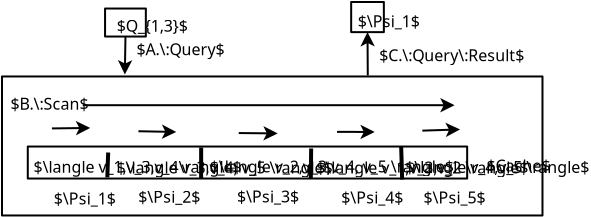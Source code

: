 <?xml version="1.0" encoding="UTF-8"?>
<dia:diagram xmlns:dia="http://www.lysator.liu.se/~alla/dia/">
  <dia:layer name="Background" visible="true">
    <dia:object type="Standard - Box" version="0" id="O0">
      <dia:attribute name="obj_pos">
        <dia:point val="8.67,40.763"/>
      </dia:attribute>
      <dia:attribute name="obj_bb">
        <dia:rectangle val="8.62,40.712;35.744,47.763"/>
      </dia:attribute>
      <dia:attribute name="elem_corner">
        <dia:point val="8.67,40.763"/>
      </dia:attribute>
      <dia:attribute name="elem_width">
        <dia:real val="27.024"/>
      </dia:attribute>
      <dia:attribute name="elem_height">
        <dia:real val="6.95"/>
      </dia:attribute>
      <dia:attribute name="show_background">
        <dia:boolean val="false"/>
      </dia:attribute>
      <dia:attribute name="corner_radius">
        <dia:real val="1.175e-38"/>
      </dia:attribute>
    </dia:object>
    <dia:object type="Standard - Box" version="0" id="O1">
      <dia:attribute name="obj_pos">
        <dia:point val="9.959,44.265"/>
      </dia:attribute>
      <dia:attribute name="obj_bb">
        <dia:rectangle val="9.909,44.215;31.978,45.917"/>
      </dia:attribute>
      <dia:attribute name="elem_corner">
        <dia:point val="9.959,44.265"/>
      </dia:attribute>
      <dia:attribute name="elem_width">
        <dia:real val="21.969"/>
      </dia:attribute>
      <dia:attribute name="elem_height">
        <dia:real val="1.602"/>
      </dia:attribute>
      <dia:attribute name="show_background">
        <dia:boolean val="false"/>
      </dia:attribute>
      <dia:attribute name="corner_radius">
        <dia:real val="1.175e-38"/>
      </dia:attribute>
    </dia:object>
    <dia:object type="Standard - Text" version="1" id="O2">
      <dia:attribute name="obj_pos">
        <dia:point val="15.499,45.264"/>
      </dia:attribute>
      <dia:attribute name="obj_bb">
        <dia:rectangle val="10.271,44.677;20.728,45.85"/>
      </dia:attribute>
      <dia:attribute name="text">
        <dia:composite type="text">
          <dia:attribute name="string">
            <dia:string>#$\langle v_1,v_3,v_4\rangle$#</dia:string>
          </dia:attribute>
          <dia:attribute name="font">
            <dia:font family="sans" style="0" name="Helvetica"/>
          </dia:attribute>
          <dia:attribute name="height">
            <dia:real val="1"/>
          </dia:attribute>
          <dia:attribute name="pos">
            <dia:point val="15.499,45.355"/>
          </dia:attribute>
          <dia:attribute name="color">
            <dia:color val="#000000"/>
          </dia:attribute>
          <dia:attribute name="alignment">
            <dia:enum val="1"/>
          </dia:attribute>
        </dia:composite>
      </dia:attribute>
      <dia:attribute name="valign">
        <dia:enum val="2"/>
      </dia:attribute>
    </dia:object>
    <dia:object type="Standard - Line" version="0" id="O3">
      <dia:attribute name="obj_pos">
        <dia:point val="13.978,44.565"/>
      </dia:attribute>
      <dia:attribute name="obj_bb">
        <dia:rectangle val="13.832,44.462;14.082,45.915"/>
      </dia:attribute>
      <dia:attribute name="conn_endpoints">
        <dia:point val="13.978,44.565"/>
        <dia:point val="13.936,45.811"/>
      </dia:attribute>
      <dia:attribute name="numcp">
        <dia:int val="1"/>
      </dia:attribute>
      <dia:attribute name="line_width">
        <dia:real val="0.2"/>
      </dia:attribute>
    </dia:object>
    <dia:object type="Standard - Line" version="0" id="O4">
      <dia:attribute name="obj_pos">
        <dia:point val="18.628,44.315"/>
      </dia:attribute>
      <dia:attribute name="obj_bb">
        <dia:rectangle val="18.526,44.215;18.728,45.974"/>
      </dia:attribute>
      <dia:attribute name="conn_endpoints">
        <dia:point val="18.628,44.315"/>
        <dia:point val="18.626,45.874"/>
      </dia:attribute>
      <dia:attribute name="numcp">
        <dia:int val="1"/>
      </dia:attribute>
      <dia:attribute name="line_width">
        <dia:real val="0.2"/>
      </dia:attribute>
    </dia:object>
    <dia:object type="Standard - Line" version="0" id="O5">
      <dia:attribute name="obj_pos">
        <dia:point val="24.128,44.365"/>
      </dia:attribute>
      <dia:attribute name="obj_bb">
        <dia:rectangle val="24.008,44.264;24.229,45.969"/>
      </dia:attribute>
      <dia:attribute name="conn_endpoints">
        <dia:point val="24.128,44.365"/>
        <dia:point val="24.11,45.868"/>
      </dia:attribute>
      <dia:attribute name="numcp">
        <dia:int val="1"/>
      </dia:attribute>
      <dia:attribute name="line_width">
        <dia:real val="0.2"/>
      </dia:attribute>
    </dia:object>
    <dia:object type="Standard - Line" version="0" id="O6">
      <dia:attribute name="obj_pos">
        <dia:point val="28.628,44.265"/>
      </dia:attribute>
      <dia:attribute name="obj_bb">
        <dia:rectangle val="28.525,44.162;28.781,46.021"/>
      </dia:attribute>
      <dia:attribute name="conn_endpoints">
        <dia:point val="28.628,44.265"/>
        <dia:point val="28.678,45.918"/>
      </dia:attribute>
      <dia:attribute name="numcp">
        <dia:int val="1"/>
      </dia:attribute>
      <dia:attribute name="line_width">
        <dia:real val="0.2"/>
      </dia:attribute>
    </dia:object>
    <dia:object type="Standard - Text" version="1" id="O7">
      <dia:attribute name="obj_pos">
        <dia:point val="12.812,46.85"/>
      </dia:attribute>
      <dia:attribute name="obj_bb">
        <dia:rectangle val="11.304,46.264;14.319,47.436"/>
      </dia:attribute>
      <dia:attribute name="text">
        <dia:composite type="text">
          <dia:attribute name="string">
            <dia:string>#$\Psi_1$#</dia:string>
          </dia:attribute>
          <dia:attribute name="font">
            <dia:font family="sans" style="0" name="Helvetica"/>
          </dia:attribute>
          <dia:attribute name="height">
            <dia:real val="1"/>
          </dia:attribute>
          <dia:attribute name="pos">
            <dia:point val="12.812,46.941"/>
          </dia:attribute>
          <dia:attribute name="color">
            <dia:color val="#000000"/>
          </dia:attribute>
          <dia:attribute name="alignment">
            <dia:enum val="1"/>
          </dia:attribute>
        </dia:composite>
      </dia:attribute>
      <dia:attribute name="valign">
        <dia:enum val="2"/>
      </dia:attribute>
    </dia:object>
    <dia:object type="Standard - Text" version="1" id="O8">
      <dia:attribute name="obj_pos">
        <dia:point val="27.531,40.004"/>
      </dia:attribute>
      <dia:attribute name="obj_bb">
        <dia:rectangle val="27.531,39.326;34.658,40.498"/>
      </dia:attribute>
      <dia:attribute name="text">
        <dia:composite type="text">
          <dia:attribute name="string">
            <dia:string>#$C.\:Query\:Result$#</dia:string>
          </dia:attribute>
          <dia:attribute name="font">
            <dia:font family="sans" style="0" name="Helvetica"/>
          </dia:attribute>
          <dia:attribute name="height">
            <dia:real val="1"/>
          </dia:attribute>
          <dia:attribute name="pos">
            <dia:point val="27.531,40.004"/>
          </dia:attribute>
          <dia:attribute name="color">
            <dia:color val="#000000"/>
          </dia:attribute>
          <dia:attribute name="alignment">
            <dia:enum val="0"/>
          </dia:attribute>
        </dia:composite>
      </dia:attribute>
      <dia:attribute name="valign">
        <dia:enum val="3"/>
      </dia:attribute>
    </dia:object>
    <dia:object type="Standard - Box" version="0" id="O9">
      <dia:attribute name="obj_pos">
        <dia:point val="26.128,37.04"/>
      </dia:attribute>
      <dia:attribute name="obj_bb">
        <dia:rectangle val="26.078,36.99;27.812,38.595"/>
      </dia:attribute>
      <dia:attribute name="elem_corner">
        <dia:point val="26.128,37.04"/>
      </dia:attribute>
      <dia:attribute name="elem_width">
        <dia:real val="1.635"/>
      </dia:attribute>
      <dia:attribute name="elem_height">
        <dia:real val="1.505"/>
      </dia:attribute>
      <dia:attribute name="show_background">
        <dia:boolean val="false"/>
      </dia:attribute>
      <dia:attribute name="corner_radius">
        <dia:real val="1.175e-38"/>
      </dia:attribute>
    </dia:object>
    <dia:object type="Standard - Text" version="1" id="O10">
      <dia:attribute name="obj_pos">
        <dia:point val="28.003,37.99"/>
      </dia:attribute>
      <dia:attribute name="obj_bb">
        <dia:rectangle val="26.496,37.404;29.511,38.576"/>
      </dia:attribute>
      <dia:attribute name="text">
        <dia:composite type="text">
          <dia:attribute name="string">
            <dia:string>#$\Psi_1$#</dia:string>
          </dia:attribute>
          <dia:attribute name="font">
            <dia:font family="sans" style="0" name="Helvetica"/>
          </dia:attribute>
          <dia:attribute name="height">
            <dia:real val="1"/>
          </dia:attribute>
          <dia:attribute name="pos">
            <dia:point val="28.003,38.081"/>
          </dia:attribute>
          <dia:attribute name="color">
            <dia:color val="#000000"/>
          </dia:attribute>
          <dia:attribute name="alignment">
            <dia:enum val="1"/>
          </dia:attribute>
        </dia:composite>
      </dia:attribute>
      <dia:attribute name="valign">
        <dia:enum val="2"/>
      </dia:attribute>
    </dia:object>
    <dia:object type="Standard - Line" version="0" id="O11">
      <dia:attribute name="obj_pos">
        <dia:point val="26.945,38.545"/>
      </dia:attribute>
      <dia:attribute name="obj_bb">
        <dia:rectangle val="26.445,38.492;27.445,40.76"/>
      </dia:attribute>
      <dia:attribute name="conn_endpoints">
        <dia:point val="26.945,38.545"/>
        <dia:point val="26.959,40.71"/>
      </dia:attribute>
      <dia:attribute name="numcp">
        <dia:int val="1"/>
      </dia:attribute>
      <dia:attribute name="start_arrow">
        <dia:enum val="22"/>
      </dia:attribute>
      <dia:attribute name="start_arrow_length">
        <dia:real val="0.5"/>
      </dia:attribute>
      <dia:attribute name="start_arrow_width">
        <dia:real val="0.5"/>
      </dia:attribute>
      <dia:connections>
        <dia:connection handle="0" to="O9" connection="6"/>
      </dia:connections>
    </dia:object>
    <dia:object type="Standard - Text" version="1" id="O12">
      <dia:attribute name="obj_pos">
        <dia:point val="19.792,45.301"/>
      </dia:attribute>
      <dia:attribute name="obj_bb">
        <dia:rectangle val="14.331,44.715;25.253,45.888"/>
      </dia:attribute>
      <dia:attribute name="text">
        <dia:composite type="text">
          <dia:attribute name="string">
            <dia:string>#$\langle v_3,v_4, v_5 \rangle$#</dia:string>
          </dia:attribute>
          <dia:attribute name="font">
            <dia:font family="sans" style="0" name="Helvetica"/>
          </dia:attribute>
          <dia:attribute name="height">
            <dia:real val="1"/>
          </dia:attribute>
          <dia:attribute name="pos">
            <dia:point val="19.792,45.392"/>
          </dia:attribute>
          <dia:attribute name="color">
            <dia:color val="#000000"/>
          </dia:attribute>
          <dia:attribute name="alignment">
            <dia:enum val="1"/>
          </dia:attribute>
        </dia:composite>
      </dia:attribute>
      <dia:attribute name="valign">
        <dia:enum val="2"/>
      </dia:attribute>
    </dia:object>
    <dia:object type="Standard - Text" version="1" id="O13">
      <dia:attribute name="obj_pos">
        <dia:point val="29.677,45.301"/>
      </dia:attribute>
      <dia:attribute name="obj_bb">
        <dia:rectangle val="24.332,44.715;35.022,45.888"/>
      </dia:attribute>
      <dia:attribute name="text">
        <dia:composite type="text">
          <dia:attribute name="string">
            <dia:string>#$\langle v_1,v_3,v_2 \rangle$#</dia:string>
          </dia:attribute>
          <dia:attribute name="font">
            <dia:font family="sans" style="0" name="Helvetica"/>
          </dia:attribute>
          <dia:attribute name="height">
            <dia:real val="1"/>
          </dia:attribute>
          <dia:attribute name="pos">
            <dia:point val="29.677,45.392"/>
          </dia:attribute>
          <dia:attribute name="color">
            <dia:color val="#000000"/>
          </dia:attribute>
          <dia:attribute name="alignment">
            <dia:enum val="1"/>
          </dia:attribute>
        </dia:composite>
      </dia:attribute>
      <dia:attribute name="valign">
        <dia:enum val="2"/>
      </dia:attribute>
    </dia:object>
    <dia:object type="Standard - Text" version="1" id="O14">
      <dia:attribute name="obj_pos">
        <dia:point val="25.162,45.251"/>
      </dia:attribute>
      <dia:attribute name="obj_bb">
        <dia:rectangle val="18.953,44.665;31.371,45.838"/>
      </dia:attribute>
      <dia:attribute name="text">
        <dia:composite type="text">
          <dia:attribute name="string">
            <dia:string>#$\langle v_2,v_3,v_4, v_5 \rangle$#</dia:string>
          </dia:attribute>
          <dia:attribute name="font">
            <dia:font family="sans" style="0" name="Helvetica"/>
          </dia:attribute>
          <dia:attribute name="height">
            <dia:real val="1"/>
          </dia:attribute>
          <dia:attribute name="pos">
            <dia:point val="25.162,45.343"/>
          </dia:attribute>
          <dia:attribute name="color">
            <dia:color val="#000000"/>
          </dia:attribute>
          <dia:attribute name="alignment">
            <dia:enum val="1"/>
          </dia:attribute>
        </dia:composite>
      </dia:attribute>
      <dia:attribute name="valign">
        <dia:enum val="2"/>
      </dia:attribute>
    </dia:object>
    <dia:object type="Standard - Text" version="1" id="O15">
      <dia:attribute name="obj_pos">
        <dia:point val="33.433,45.276"/>
      </dia:attribute>
      <dia:attribute name="obj_bb">
        <dia:rectangle val="28.836,44.69;38.031,45.862"/>
      </dia:attribute>
      <dia:attribute name="text">
        <dia:composite type="text">
          <dia:attribute name="string">
            <dia:string>#$\langle v_4,v_5 \rangle$#</dia:string>
          </dia:attribute>
          <dia:attribute name="font">
            <dia:font family="sans" style="0" name="Helvetica"/>
          </dia:attribute>
          <dia:attribute name="height">
            <dia:real val="1"/>
          </dia:attribute>
          <dia:attribute name="pos">
            <dia:point val="33.433,45.368"/>
          </dia:attribute>
          <dia:attribute name="color">
            <dia:color val="#000000"/>
          </dia:attribute>
          <dia:attribute name="alignment">
            <dia:enum val="1"/>
          </dia:attribute>
        </dia:composite>
      </dia:attribute>
      <dia:attribute name="valign">
        <dia:enum val="2"/>
      </dia:attribute>
    </dia:object>
    <dia:object type="Standard - Text" version="1" id="O16">
      <dia:attribute name="obj_pos">
        <dia:point val="17.028,46.765"/>
      </dia:attribute>
      <dia:attribute name="obj_bb">
        <dia:rectangle val="15.521,46.179;18.536,47.351"/>
      </dia:attribute>
      <dia:attribute name="text">
        <dia:composite type="text">
          <dia:attribute name="string">
            <dia:string>#$\Psi_2$#</dia:string>
          </dia:attribute>
          <dia:attribute name="font">
            <dia:font family="sans" style="0" name="Helvetica"/>
          </dia:attribute>
          <dia:attribute name="height">
            <dia:real val="1"/>
          </dia:attribute>
          <dia:attribute name="pos">
            <dia:point val="17.028,46.856"/>
          </dia:attribute>
          <dia:attribute name="color">
            <dia:color val="#000000"/>
          </dia:attribute>
          <dia:attribute name="alignment">
            <dia:enum val="1"/>
          </dia:attribute>
        </dia:composite>
      </dia:attribute>
      <dia:attribute name="valign">
        <dia:enum val="2"/>
      </dia:attribute>
    </dia:object>
    <dia:object type="Standard - Text" version="1" id="O17">
      <dia:attribute name="obj_pos">
        <dia:point val="27.179,46.801"/>
      </dia:attribute>
      <dia:attribute name="obj_bb">
        <dia:rectangle val="25.672,46.215;28.687,47.388"/>
      </dia:attribute>
      <dia:attribute name="text">
        <dia:composite type="text">
          <dia:attribute name="string">
            <dia:string>#$\Psi_4$#</dia:string>
          </dia:attribute>
          <dia:attribute name="font">
            <dia:font family="sans" style="0" name="Helvetica"/>
          </dia:attribute>
          <dia:attribute name="height">
            <dia:real val="1"/>
          </dia:attribute>
          <dia:attribute name="pos">
            <dia:point val="27.179,46.892"/>
          </dia:attribute>
          <dia:attribute name="color">
            <dia:color val="#000000"/>
          </dia:attribute>
          <dia:attribute name="alignment">
            <dia:enum val="1"/>
          </dia:attribute>
        </dia:composite>
      </dia:attribute>
      <dia:attribute name="valign">
        <dia:enum val="2"/>
      </dia:attribute>
    </dia:object>
    <dia:object type="Standard - Text" version="1" id="O18">
      <dia:attribute name="obj_pos">
        <dia:point val="21.964,46.751"/>
      </dia:attribute>
      <dia:attribute name="obj_bb">
        <dia:rectangle val="20.457,46.165;23.472,47.338"/>
      </dia:attribute>
      <dia:attribute name="text">
        <dia:composite type="text">
          <dia:attribute name="string">
            <dia:string>#$\Psi_3$#</dia:string>
          </dia:attribute>
          <dia:attribute name="font">
            <dia:font family="sans" style="0" name="Helvetica"/>
          </dia:attribute>
          <dia:attribute name="height">
            <dia:real val="1"/>
          </dia:attribute>
          <dia:attribute name="pos">
            <dia:point val="21.964,46.843"/>
          </dia:attribute>
          <dia:attribute name="color">
            <dia:color val="#000000"/>
          </dia:attribute>
          <dia:attribute name="alignment">
            <dia:enum val="1"/>
          </dia:attribute>
        </dia:composite>
      </dia:attribute>
      <dia:attribute name="valign">
        <dia:enum val="2"/>
      </dia:attribute>
    </dia:object>
    <dia:object type="Standard - Text" version="1" id="O19">
      <dia:attribute name="obj_pos">
        <dia:point val="31.299,46.801"/>
      </dia:attribute>
      <dia:attribute name="obj_bb">
        <dia:rectangle val="29.792,46.215;32.807,47.388"/>
      </dia:attribute>
      <dia:attribute name="text">
        <dia:composite type="text">
          <dia:attribute name="string">
            <dia:string>#$\Psi_5$#</dia:string>
          </dia:attribute>
          <dia:attribute name="font">
            <dia:font family="sans" style="0" name="Helvetica"/>
          </dia:attribute>
          <dia:attribute name="height">
            <dia:real val="1"/>
          </dia:attribute>
          <dia:attribute name="pos">
            <dia:point val="31.299,46.892"/>
          </dia:attribute>
          <dia:attribute name="color">
            <dia:color val="#000000"/>
          </dia:attribute>
          <dia:attribute name="alignment">
            <dia:enum val="1"/>
          </dia:attribute>
        </dia:composite>
      </dia:attribute>
      <dia:attribute name="valign">
        <dia:enum val="2"/>
      </dia:attribute>
    </dia:object>
    <dia:object type="Standard - Text" version="1" id="O20">
      <dia:attribute name="obj_pos">
        <dia:point val="15.401,39.699"/>
      </dia:attribute>
      <dia:attribute name="obj_bb">
        <dia:rectangle val="15.401,39.021;19.761,40.194"/>
      </dia:attribute>
      <dia:attribute name="text">
        <dia:composite type="text">
          <dia:attribute name="string">
            <dia:string>#$A.\:Query$#</dia:string>
          </dia:attribute>
          <dia:attribute name="font">
            <dia:font family="sans" style="0" name="Helvetica"/>
          </dia:attribute>
          <dia:attribute name="height">
            <dia:real val="1"/>
          </dia:attribute>
          <dia:attribute name="pos">
            <dia:point val="15.401,39.699"/>
          </dia:attribute>
          <dia:attribute name="color">
            <dia:color val="#000000"/>
          </dia:attribute>
          <dia:attribute name="alignment">
            <dia:enum val="0"/>
          </dia:attribute>
        </dia:composite>
      </dia:attribute>
      <dia:attribute name="valign">
        <dia:enum val="3"/>
      </dia:attribute>
    </dia:object>
    <dia:object type="Standard - Box" version="0" id="O21">
      <dia:attribute name="obj_pos">
        <dia:point val="13.823,37.365"/>
      </dia:attribute>
      <dia:attribute name="obj_bb">
        <dia:rectangle val="13.773,37.315;15.912,38.815"/>
      </dia:attribute>
      <dia:attribute name="elem_corner">
        <dia:point val="13.823,37.365"/>
      </dia:attribute>
      <dia:attribute name="elem_width">
        <dia:real val="2.039"/>
      </dia:attribute>
      <dia:attribute name="elem_height">
        <dia:real val="1.4"/>
      </dia:attribute>
      <dia:attribute name="show_background">
        <dia:boolean val="false"/>
      </dia:attribute>
      <dia:attribute name="corner_radius">
        <dia:real val="1.175e-38"/>
      </dia:attribute>
    </dia:object>
    <dia:object type="Standard - Text" version="1" id="O22">
      <dia:attribute name="obj_pos">
        <dia:point val="16.178,38.212"/>
      </dia:attribute>
      <dia:attribute name="obj_bb">
        <dia:rectangle val="14.197,37.594;18.181,38.831"/>
      </dia:attribute>
      <dia:attribute name="text">
        <dia:composite type="text">
          <dia:attribute name="string">
            <dia:string>#$Q_{1,3}$#</dia:string>
          </dia:attribute>
          <dia:attribute name="font">
            <dia:font family="sans" style="0" name="Helvetica"/>
          </dia:attribute>
          <dia:attribute name="height">
            <dia:real val="1"/>
          </dia:attribute>
          <dia:attribute name="pos">
            <dia:point val="16.178,38.293"/>
          </dia:attribute>
          <dia:attribute name="color">
            <dia:color val="#000000"/>
          </dia:attribute>
          <dia:attribute name="alignment">
            <dia:enum val="1"/>
          </dia:attribute>
        </dia:composite>
      </dia:attribute>
      <dia:attribute name="valign">
        <dia:enum val="2"/>
      </dia:attribute>
    </dia:object>
    <dia:object type="Standard - Line" version="0" id="O23">
      <dia:attribute name="obj_pos">
        <dia:point val="14.843,38.765"/>
      </dia:attribute>
      <dia:attribute name="obj_bb">
        <dia:rectangle val="14.312,38.714;15.313,40.723"/>
      </dia:attribute>
      <dia:attribute name="conn_endpoints">
        <dia:point val="14.843,38.765"/>
        <dia:point val="14.812,40.665"/>
      </dia:attribute>
      <dia:attribute name="numcp">
        <dia:int val="1"/>
      </dia:attribute>
      <dia:attribute name="end_arrow">
        <dia:enum val="22"/>
      </dia:attribute>
      <dia:attribute name="end_arrow_length">
        <dia:real val="0.5"/>
      </dia:attribute>
      <dia:attribute name="end_arrow_width">
        <dia:real val="0.5"/>
      </dia:attribute>
      <dia:connections>
        <dia:connection handle="0" to="O21" connection="6"/>
      </dia:connections>
    </dia:object>
    <dia:object type="Standard - Line" version="0" id="O24">
      <dia:attribute name="obj_pos">
        <dia:point val="11.166,43.361"/>
      </dia:attribute>
      <dia:attribute name="obj_bb">
        <dia:rectangle val="11.116,42.837;13.137,43.838"/>
      </dia:attribute>
      <dia:attribute name="conn_endpoints">
        <dia:point val="11.166,43.361"/>
        <dia:point val="13.081,43.337"/>
      </dia:attribute>
      <dia:attribute name="numcp">
        <dia:int val="1"/>
      </dia:attribute>
      <dia:attribute name="end_arrow">
        <dia:enum val="22"/>
      </dia:attribute>
      <dia:attribute name="end_arrow_length">
        <dia:real val="0.5"/>
      </dia:attribute>
      <dia:attribute name="end_arrow_width">
        <dia:real val="0.5"/>
      </dia:attribute>
    </dia:object>
    <dia:object type="Standard - Line" version="0" id="O25">
      <dia:attribute name="obj_pos">
        <dia:point val="29.687,43.472"/>
      </dia:attribute>
      <dia:attribute name="obj_bb">
        <dia:rectangle val="29.635,42.91;31.637,43.913"/>
      </dia:attribute>
      <dia:attribute name="conn_endpoints">
        <dia:point val="29.687,43.472"/>
        <dia:point val="31.57,43.411"/>
      </dia:attribute>
      <dia:attribute name="numcp">
        <dia:int val="1"/>
      </dia:attribute>
      <dia:attribute name="end_arrow">
        <dia:enum val="22"/>
      </dia:attribute>
      <dia:attribute name="end_arrow_length">
        <dia:real val="0.5"/>
      </dia:attribute>
      <dia:attribute name="end_arrow_width">
        <dia:real val="0.5"/>
      </dia:attribute>
    </dia:object>
    <dia:object type="Standard - Line" version="0" id="O26">
      <dia:attribute name="obj_pos">
        <dia:point val="25.422,43.532"/>
      </dia:attribute>
      <dia:attribute name="obj_bb">
        <dia:rectangle val="25.371,43.037;27.358,44.038"/>
      </dia:attribute>
      <dia:attribute name="conn_endpoints">
        <dia:point val="25.422,43.532"/>
        <dia:point val="27.306,43.538"/>
      </dia:attribute>
      <dia:attribute name="numcp">
        <dia:int val="1"/>
      </dia:attribute>
      <dia:attribute name="end_arrow">
        <dia:enum val="22"/>
      </dia:attribute>
      <dia:attribute name="end_arrow_length">
        <dia:real val="0.5"/>
      </dia:attribute>
      <dia:attribute name="end_arrow_width">
        <dia:real val="0.5"/>
      </dia:attribute>
    </dia:object>
    <dia:object type="Standard - Line" version="0" id="O27">
      <dia:attribute name="obj_pos">
        <dia:point val="20.507,43.592"/>
      </dia:attribute>
      <dia:attribute name="obj_bb">
        <dia:rectangle val="20.456,43.112;22.512,44.113"/>
      </dia:attribute>
      <dia:attribute name="conn_endpoints">
        <dia:point val="20.507,43.592"/>
        <dia:point val="22.456,43.612"/>
      </dia:attribute>
      <dia:attribute name="numcp">
        <dia:int val="1"/>
      </dia:attribute>
      <dia:attribute name="end_arrow">
        <dia:enum val="22"/>
      </dia:attribute>
      <dia:attribute name="end_arrow_length">
        <dia:real val="0.5"/>
      </dia:attribute>
      <dia:attribute name="end_arrow_width">
        <dia:real val="0.5"/>
      </dia:attribute>
    </dia:object>
    <dia:object type="Standard - Line" version="0" id="O28">
      <dia:attribute name="obj_pos">
        <dia:point val="15.492,43.502"/>
      </dia:attribute>
      <dia:attribute name="obj_bb">
        <dia:rectangle val="15.441,43.037;17.441,44.038"/>
      </dia:attribute>
      <dia:attribute name="conn_endpoints">
        <dia:point val="15.492,43.502"/>
        <dia:point val="17.381,43.538"/>
      </dia:attribute>
      <dia:attribute name="numcp">
        <dia:int val="1"/>
      </dia:attribute>
      <dia:attribute name="end_arrow">
        <dia:enum val="22"/>
      </dia:attribute>
      <dia:attribute name="end_arrow_length">
        <dia:real val="0.5"/>
      </dia:attribute>
      <dia:attribute name="end_arrow_width">
        <dia:real val="0.5"/>
      </dia:attribute>
    </dia:object>
    <dia:object type="Standard - Line" version="0" id="O29">
      <dia:attribute name="obj_pos">
        <dia:point val="12.706,42.2"/>
      </dia:attribute>
      <dia:attribute name="obj_bb">
        <dia:rectangle val="12.656,41.7;31.35,42.7"/>
      </dia:attribute>
      <dia:attribute name="conn_endpoints">
        <dia:point val="12.706,42.2"/>
        <dia:point val="31.3,42.2"/>
      </dia:attribute>
      <dia:attribute name="numcp">
        <dia:int val="1"/>
      </dia:attribute>
      <dia:attribute name="end_arrow">
        <dia:enum val="22"/>
      </dia:attribute>
      <dia:attribute name="end_arrow_length">
        <dia:real val="0.5"/>
      </dia:attribute>
      <dia:attribute name="end_arrow_width">
        <dia:real val="0.5"/>
      </dia:attribute>
    </dia:object>
    <dia:object type="Standard - Text" version="1" id="O30">
      <dia:attribute name="obj_pos">
        <dia:point val="9.099,42.432"/>
      </dia:attribute>
      <dia:attribute name="obj_bb">
        <dia:rectangle val="9.099,41.734;13.047,42.97"/>
      </dia:attribute>
      <dia:attribute name="text">
        <dia:composite type="text">
          <dia:attribute name="string">
            <dia:string>#$B.\:Scan$#</dia:string>
          </dia:attribute>
          <dia:attribute name="font">
            <dia:font family="sans" style="0" name="Helvetica"/>
          </dia:attribute>
          <dia:attribute name="height">
            <dia:real val="1"/>
          </dia:attribute>
          <dia:attribute name="pos">
            <dia:point val="9.099,42.432"/>
          </dia:attribute>
          <dia:attribute name="color">
            <dia:color val="#000000"/>
          </dia:attribute>
          <dia:attribute name="alignment">
            <dia:enum val="0"/>
          </dia:attribute>
        </dia:composite>
      </dia:attribute>
      <dia:attribute name="valign">
        <dia:enum val="3"/>
      </dia:attribute>
    </dia:object>
    <dia:object type="Standard - Text" version="1" id="O31">
      <dia:attribute name="obj_pos">
        <dia:point val="32.891,45.513"/>
      </dia:attribute>
      <dia:attribute name="obj_bb">
        <dia:rectangle val="32.891,44.814;36.115,46.05"/>
      </dia:attribute>
      <dia:attribute name="text">
        <dia:composite type="text">
          <dia:attribute name="string">
            <dia:string>#$Cache$#</dia:string>
          </dia:attribute>
          <dia:attribute name="font">
            <dia:font family="sans" style="0" name="Helvetica"/>
          </dia:attribute>
          <dia:attribute name="height">
            <dia:real val="1"/>
          </dia:attribute>
          <dia:attribute name="pos">
            <dia:point val="32.891,45.513"/>
          </dia:attribute>
          <dia:attribute name="color">
            <dia:color val="#000000"/>
          </dia:attribute>
          <dia:attribute name="alignment">
            <dia:enum val="0"/>
          </dia:attribute>
        </dia:composite>
      </dia:attribute>
      <dia:attribute name="valign">
        <dia:enum val="3"/>
      </dia:attribute>
    </dia:object>
  </dia:layer>
</dia:diagram>
